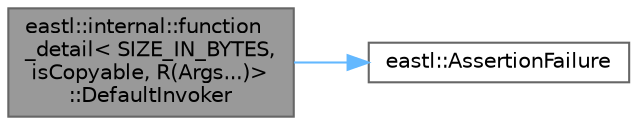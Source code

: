 digraph "eastl::internal::function_detail&lt; SIZE_IN_BYTES, isCopyable, R(Args...)&gt;::DefaultInvoker"
{
 // LATEX_PDF_SIZE
  bgcolor="transparent";
  edge [fontname=Helvetica,fontsize=10,labelfontname=Helvetica,labelfontsize=10];
  node [fontname=Helvetica,fontsize=10,shape=box,height=0.2,width=0.4];
  rankdir="LR";
  Node1 [id="Node000001",label="eastl::internal::function\l_detail\< SIZE_IN_BYTES,\l isCopyable, R(Args...)\>\l::DefaultInvoker",height=0.2,width=0.4,color="gray40", fillcolor="grey60", style="filled", fontcolor="black",tooltip=" "];
  Node1 -> Node2 [id="edge2_Node000001_Node000002",color="steelblue1",style="solid",tooltip=" "];
  Node2 [id="Node000002",label="eastl::AssertionFailure",height=0.2,width=0.4,color="grey40", fillcolor="white", style="filled",URL="$namespaceeastl.html#a0b81f523cca980aa6bd00e4fff46762a",tooltip=" "];
}
